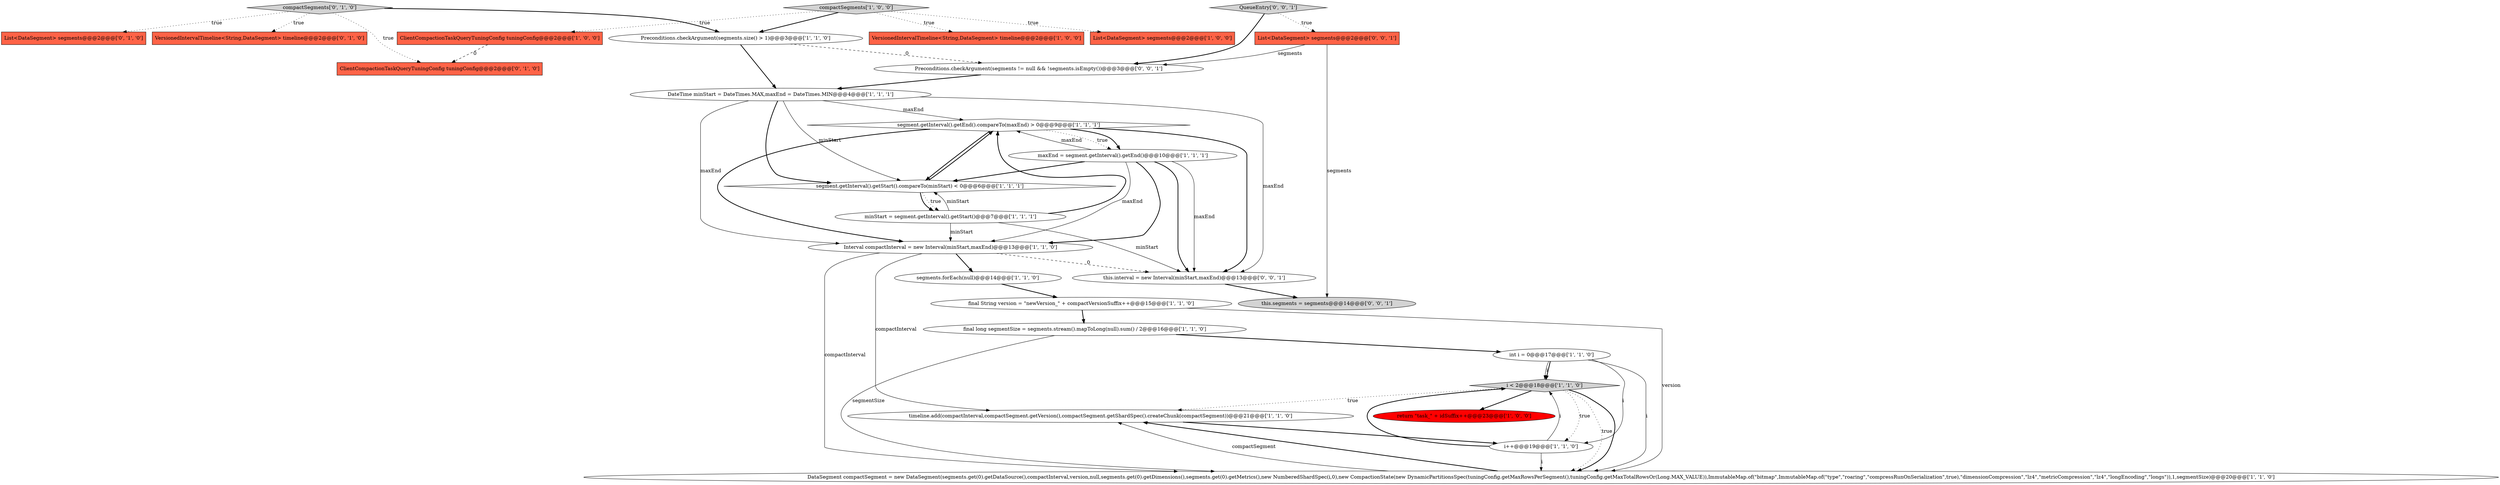 digraph {
18 [style = filled, label = "int i = 0@@@17@@@['1', '1', '0']", fillcolor = white, shape = ellipse image = "AAA0AAABBB1BBB"];
26 [style = filled, label = "this.interval = new Interval(minStart,maxEnd)@@@13@@@['0', '0', '1']", fillcolor = white, shape = ellipse image = "AAA0AAABBB3BBB"];
9 [style = filled, label = "segment.getInterval().getEnd().compareTo(maxEnd) > 0@@@9@@@['1', '1', '1']", fillcolor = white, shape = diamond image = "AAA0AAABBB1BBB"];
3 [style = filled, label = "return \"task_\" + idSuffix++@@@23@@@['1', '0', '0']", fillcolor = red, shape = ellipse image = "AAA1AAABBB1BBB"];
4 [style = filled, label = "final String version = \"newVersion_\" + compactVersionSuffix++@@@15@@@['1', '1', '0']", fillcolor = white, shape = ellipse image = "AAA0AAABBB1BBB"];
12 [style = filled, label = "i < 2@@@18@@@['1', '1', '0']", fillcolor = lightgray, shape = diamond image = "AAA0AAABBB1BBB"];
5 [style = filled, label = "segments.forEach(null)@@@14@@@['1', '1', '0']", fillcolor = white, shape = ellipse image = "AAA0AAABBB1BBB"];
6 [style = filled, label = "List<DataSegment> segments@@@2@@@['1', '0', '0']", fillcolor = tomato, shape = box image = "AAA0AAABBB1BBB"];
11 [style = filled, label = "VersionedIntervalTimeline<String,DataSegment> timeline@@@2@@@['1', '0', '0']", fillcolor = tomato, shape = box image = "AAA0AAABBB1BBB"];
23 [style = filled, label = "compactSegments['0', '1', '0']", fillcolor = lightgray, shape = diamond image = "AAA0AAABBB2BBB"];
7 [style = filled, label = "compactSegments['1', '0', '0']", fillcolor = lightgray, shape = diamond image = "AAA0AAABBB1BBB"];
2 [style = filled, label = "DateTime minStart = DateTimes.MAX,maxEnd = DateTimes.MIN@@@4@@@['1', '1', '1']", fillcolor = white, shape = ellipse image = "AAA0AAABBB1BBB"];
14 [style = filled, label = "timeline.add(compactInterval,compactSegment.getVersion(),compactSegment.getShardSpec().createChunk(compactSegment))@@@21@@@['1', '1', '0']", fillcolor = white, shape = ellipse image = "AAA0AAABBB1BBB"];
24 [style = filled, label = "QueueEntry['0', '0', '1']", fillcolor = lightgray, shape = diamond image = "AAA0AAABBB3BBB"];
1 [style = filled, label = "maxEnd = segment.getInterval().getEnd()@@@10@@@['1', '1', '1']", fillcolor = white, shape = ellipse image = "AAA0AAABBB1BBB"];
10 [style = filled, label = "final long segmentSize = segments.stream().mapToLong(null).sum() / 2@@@16@@@['1', '1', '0']", fillcolor = white, shape = ellipse image = "AAA0AAABBB1BBB"];
17 [style = filled, label = "i++@@@19@@@['1', '1', '0']", fillcolor = white, shape = ellipse image = "AAA0AAABBB1BBB"];
19 [style = filled, label = "segment.getInterval().getStart().compareTo(minStart) < 0@@@6@@@['1', '1', '1']", fillcolor = white, shape = diamond image = "AAA0AAABBB1BBB"];
22 [style = filled, label = "ClientCompactionTaskQueryTuningConfig tuningConfig@@@2@@@['0', '1', '0']", fillcolor = tomato, shape = box image = "AAA1AAABBB2BBB"];
21 [style = filled, label = "VersionedIntervalTimeline<String,DataSegment> timeline@@@2@@@['0', '1', '0']", fillcolor = tomato, shape = box image = "AAA0AAABBB2BBB"];
28 [style = filled, label = "this.segments = segments@@@14@@@['0', '0', '1']", fillcolor = lightgray, shape = ellipse image = "AAA0AAABBB3BBB"];
27 [style = filled, label = "List<DataSegment> segments@@@2@@@['0', '0', '1']", fillcolor = tomato, shape = box image = "AAA0AAABBB3BBB"];
13 [style = filled, label = "Interval compactInterval = new Interval(minStart,maxEnd)@@@13@@@['1', '1', '0']", fillcolor = white, shape = ellipse image = "AAA0AAABBB1BBB"];
8 [style = filled, label = "DataSegment compactSegment = new DataSegment(segments.get(0).getDataSource(),compactInterval,version,null,segments.get(0).getDimensions(),segments.get(0).getMetrics(),new NumberedShardSpec(i,0),new CompactionState(new DynamicPartitionsSpec(tuningConfig.getMaxRowsPerSegment(),tuningConfig.getMaxTotalRowsOr(Long.MAX_VALUE)),ImmutableMap.of(\"bitmap\",ImmutableMap.of(\"type\",\"roaring\",\"compressRunOnSerialization\",true),\"dimensionCompression\",\"lz4\",\"metricCompression\",\"lz4\",\"longEncoding\",\"longs\")),1,segmentSize)@@@20@@@['1', '1', '0']", fillcolor = white, shape = ellipse image = "AAA0AAABBB1BBB"];
15 [style = filled, label = "ClientCompactionTaskQueryTuningConfig tuningConfig@@@2@@@['1', '0', '0']", fillcolor = tomato, shape = box image = "AAA1AAABBB1BBB"];
25 [style = filled, label = "Preconditions.checkArgument(segments != null && !segments.isEmpty())@@@3@@@['0', '0', '1']", fillcolor = white, shape = ellipse image = "AAA0AAABBB3BBB"];
0 [style = filled, label = "minStart = segment.getInterval().getStart()@@@7@@@['1', '1', '1']", fillcolor = white, shape = ellipse image = "AAA0AAABBB1BBB"];
20 [style = filled, label = "List<DataSegment> segments@@@2@@@['0', '1', '0']", fillcolor = tomato, shape = box image = "AAA0AAABBB2BBB"];
16 [style = filled, label = "Preconditions.checkArgument(segments.size() > 1)@@@3@@@['1', '1', '0']", fillcolor = white, shape = ellipse image = "AAA0AAABBB1BBB"];
4->10 [style = bold, label=""];
10->18 [style = bold, label=""];
18->12 [style = solid, label="i"];
7->6 [style = dotted, label="true"];
12->17 [style = dotted, label="true"];
0->9 [style = bold, label=""];
23->16 [style = bold, label=""];
2->19 [style = bold, label=""];
23->22 [style = dotted, label="true"];
12->8 [style = dotted, label="true"];
16->25 [style = dashed, label="0"];
13->14 [style = solid, label="compactInterval"];
4->8 [style = solid, label="version"];
0->13 [style = solid, label="minStart"];
18->17 [style = solid, label="i"];
23->21 [style = dotted, label="true"];
18->12 [style = bold, label=""];
1->9 [style = solid, label="maxEnd"];
8->14 [style = bold, label=""];
14->17 [style = bold, label=""];
0->19 [style = solid, label="minStart"];
17->8 [style = solid, label="i"];
16->2 [style = bold, label=""];
1->26 [style = bold, label=""];
1->26 [style = solid, label="maxEnd"];
0->26 [style = solid, label="minStart"];
24->27 [style = dotted, label="true"];
7->15 [style = dotted, label="true"];
1->13 [style = bold, label=""];
25->2 [style = bold, label=""];
13->26 [style = dashed, label="0"];
15->22 [style = dashed, label="0"];
19->0 [style = bold, label=""];
2->19 [style = solid, label="minStart"];
2->9 [style = solid, label="maxEnd"];
17->12 [style = solid, label="i"];
9->26 [style = bold, label=""];
2->26 [style = solid, label="maxEnd"];
27->25 [style = solid, label="segments"];
27->28 [style = solid, label="segments"];
12->14 [style = dotted, label="true"];
23->20 [style = dotted, label="true"];
17->12 [style = bold, label=""];
2->13 [style = solid, label="maxEnd"];
7->11 [style = dotted, label="true"];
19->9 [style = bold, label=""];
12->8 [style = bold, label=""];
24->25 [style = bold, label=""];
19->0 [style = dotted, label="true"];
5->4 [style = bold, label=""];
7->16 [style = bold, label=""];
13->8 [style = solid, label="compactInterval"];
10->8 [style = solid, label="segmentSize"];
9->1 [style = dotted, label="true"];
13->5 [style = bold, label=""];
9->19 [style = bold, label=""];
12->3 [style = bold, label=""];
26->28 [style = bold, label=""];
8->14 [style = solid, label="compactSegment"];
9->1 [style = bold, label=""];
1->19 [style = bold, label=""];
1->13 [style = solid, label="maxEnd"];
9->13 [style = bold, label=""];
18->8 [style = solid, label="i"];
}
